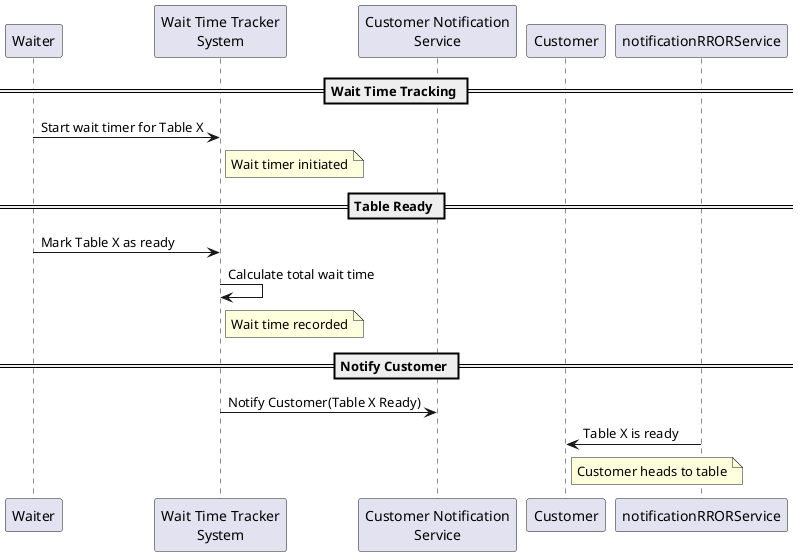 @startuml
participant Waiter as waiter
participant "Wait Time Tracker\nSystem" as system
participant "Customer Notification\nService" as notificationService
participant Customer as customer

== Wait Time Tracking ==
waiter -> system : Start wait timer for Table X
note right of system: Wait timer initiated

== Table Ready ==
waiter -> system : Mark Table X as ready
system -> system : Calculate total wait time
note right of system: Wait time recorded

== Notify Customer ==
system -> notificationService : Notify Customer(Table X Ready)
notificationRRORService -> customer : Table X is ready
note right of customer: Customer heads to table

@enduml